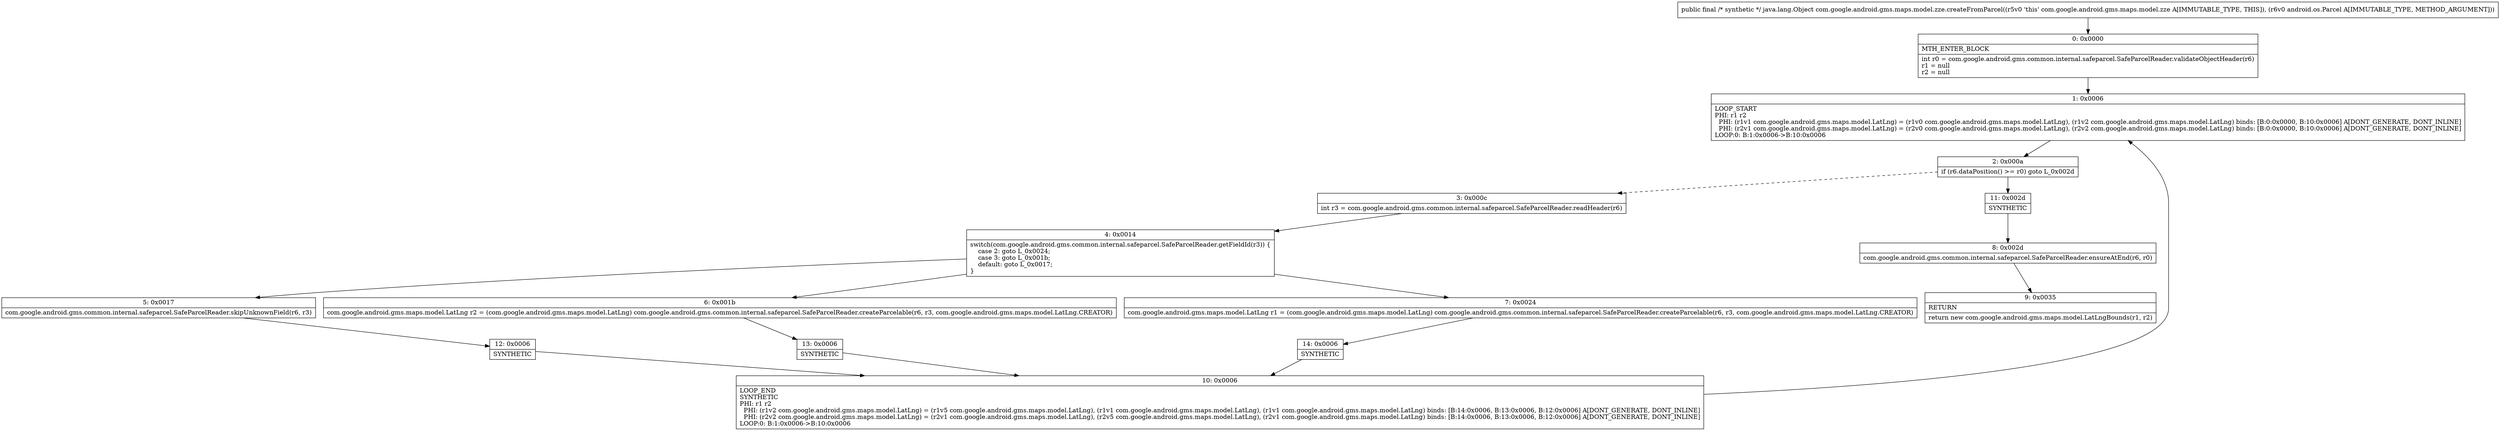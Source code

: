 digraph "CFG forcom.google.android.gms.maps.model.zze.createFromParcel(Landroid\/os\/Parcel;)Ljava\/lang\/Object;" {
Node_0 [shape=record,label="{0\:\ 0x0000|MTH_ENTER_BLOCK\l|int r0 = com.google.android.gms.common.internal.safeparcel.SafeParcelReader.validateObjectHeader(r6)\lr1 = null\lr2 = null\l}"];
Node_1 [shape=record,label="{1\:\ 0x0006|LOOP_START\lPHI: r1 r2 \l  PHI: (r1v1 com.google.android.gms.maps.model.LatLng) = (r1v0 com.google.android.gms.maps.model.LatLng), (r1v2 com.google.android.gms.maps.model.LatLng) binds: [B:0:0x0000, B:10:0x0006] A[DONT_GENERATE, DONT_INLINE]\l  PHI: (r2v1 com.google.android.gms.maps.model.LatLng) = (r2v0 com.google.android.gms.maps.model.LatLng), (r2v2 com.google.android.gms.maps.model.LatLng) binds: [B:0:0x0000, B:10:0x0006] A[DONT_GENERATE, DONT_INLINE]\lLOOP:0: B:1:0x0006\-\>B:10:0x0006\l}"];
Node_2 [shape=record,label="{2\:\ 0x000a|if (r6.dataPosition() \>= r0) goto L_0x002d\l}"];
Node_3 [shape=record,label="{3\:\ 0x000c|int r3 = com.google.android.gms.common.internal.safeparcel.SafeParcelReader.readHeader(r6)\l}"];
Node_4 [shape=record,label="{4\:\ 0x0014|switch(com.google.android.gms.common.internal.safeparcel.SafeParcelReader.getFieldId(r3)) \{\l    case 2: goto L_0x0024;\l    case 3: goto L_0x001b;\l    default: goto L_0x0017;\l\}\l}"];
Node_5 [shape=record,label="{5\:\ 0x0017|com.google.android.gms.common.internal.safeparcel.SafeParcelReader.skipUnknownField(r6, r3)\l}"];
Node_6 [shape=record,label="{6\:\ 0x001b|com.google.android.gms.maps.model.LatLng r2 = (com.google.android.gms.maps.model.LatLng) com.google.android.gms.common.internal.safeparcel.SafeParcelReader.createParcelable(r6, r3, com.google.android.gms.maps.model.LatLng.CREATOR)\l}"];
Node_7 [shape=record,label="{7\:\ 0x0024|com.google.android.gms.maps.model.LatLng r1 = (com.google.android.gms.maps.model.LatLng) com.google.android.gms.common.internal.safeparcel.SafeParcelReader.createParcelable(r6, r3, com.google.android.gms.maps.model.LatLng.CREATOR)\l}"];
Node_8 [shape=record,label="{8\:\ 0x002d|com.google.android.gms.common.internal.safeparcel.SafeParcelReader.ensureAtEnd(r6, r0)\l}"];
Node_9 [shape=record,label="{9\:\ 0x0035|RETURN\l|return new com.google.android.gms.maps.model.LatLngBounds(r1, r2)\l}"];
Node_10 [shape=record,label="{10\:\ 0x0006|LOOP_END\lSYNTHETIC\lPHI: r1 r2 \l  PHI: (r1v2 com.google.android.gms.maps.model.LatLng) = (r1v5 com.google.android.gms.maps.model.LatLng), (r1v1 com.google.android.gms.maps.model.LatLng), (r1v1 com.google.android.gms.maps.model.LatLng) binds: [B:14:0x0006, B:13:0x0006, B:12:0x0006] A[DONT_GENERATE, DONT_INLINE]\l  PHI: (r2v2 com.google.android.gms.maps.model.LatLng) = (r2v1 com.google.android.gms.maps.model.LatLng), (r2v5 com.google.android.gms.maps.model.LatLng), (r2v1 com.google.android.gms.maps.model.LatLng) binds: [B:14:0x0006, B:13:0x0006, B:12:0x0006] A[DONT_GENERATE, DONT_INLINE]\lLOOP:0: B:1:0x0006\-\>B:10:0x0006\l}"];
Node_11 [shape=record,label="{11\:\ 0x002d|SYNTHETIC\l}"];
Node_12 [shape=record,label="{12\:\ 0x0006|SYNTHETIC\l}"];
Node_13 [shape=record,label="{13\:\ 0x0006|SYNTHETIC\l}"];
Node_14 [shape=record,label="{14\:\ 0x0006|SYNTHETIC\l}"];
MethodNode[shape=record,label="{public final \/* synthetic *\/ java.lang.Object com.google.android.gms.maps.model.zze.createFromParcel((r5v0 'this' com.google.android.gms.maps.model.zze A[IMMUTABLE_TYPE, THIS]), (r6v0 android.os.Parcel A[IMMUTABLE_TYPE, METHOD_ARGUMENT])) }"];
MethodNode -> Node_0;
Node_0 -> Node_1;
Node_1 -> Node_2;
Node_2 -> Node_3[style=dashed];
Node_2 -> Node_11;
Node_3 -> Node_4;
Node_4 -> Node_5;
Node_4 -> Node_6;
Node_4 -> Node_7;
Node_5 -> Node_12;
Node_6 -> Node_13;
Node_7 -> Node_14;
Node_8 -> Node_9;
Node_10 -> Node_1;
Node_11 -> Node_8;
Node_12 -> Node_10;
Node_13 -> Node_10;
Node_14 -> Node_10;
}

